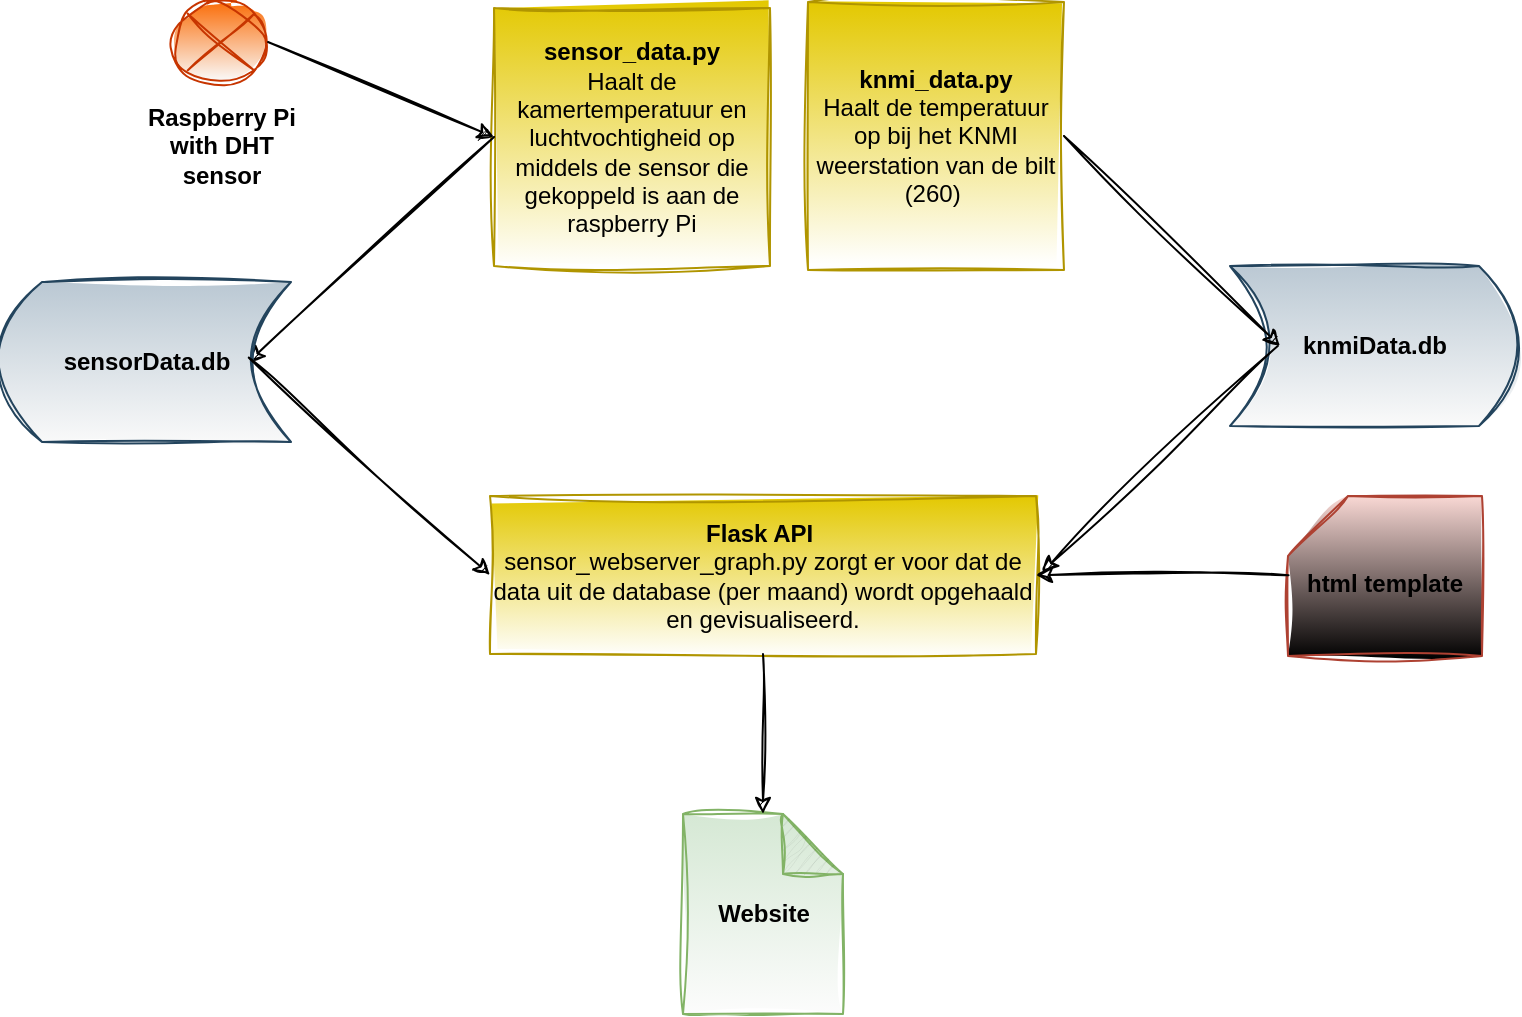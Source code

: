 <mxfile>
    <diagram id="djTwBXkwdc9C2080poBp" name="Page-1">
        <mxGraphModel dx="629" dy="478" grid="0" gridSize="10" guides="1" tooltips="1" connect="1" arrows="0" fold="1" page="1" pageScale="1" pageWidth="827" pageHeight="1169" background="none" math="0" shadow="0">
            <root>
                <mxCell id="0"/>
                <mxCell id="1" parent="0"/>
                <mxCell id="21" value="&lt;b&gt;sensor_data.py&lt;/b&gt;&lt;br&gt;Haalt de kamertemperatuur en luchtvochtigheid op middels de sensor die gekoppeld is aan de raspberry Pi" style="rounded=0;whiteSpace=wrap;html=1;sketch=1;hachureGap=4;jiggle=2;curveFitting=1;fontFamily=Helvetica;fontSize=12;fillColor=#e3c800;strokeColor=#B09500;fontColor=#000000;gradientColor=#FFFFFF;" parent="1" vertex="1">
                    <mxGeometry x="283" y="112" width="138" height="129" as="geometry"/>
                </mxCell>
                <mxCell id="22" value="" style="endArrow=classic;html=1;sketch=1;hachureGap=4;jiggle=2;curveFitting=1;fontFamily=Architects Daughter;fontSource=https%3A%2F%2Ffonts.googleapis.com%2Fcss%3Ffamily%3DArchitects%2BDaughter;fontSize=12;exitX=0;exitY=0.5;exitDx=0;exitDy=0;entryX=0.852;entryY=0.5;entryDx=0;entryDy=0;entryPerimeter=0;" parent="1" source="21" target="23" edge="1">
                    <mxGeometry width="50" height="50" relative="1" as="geometry">
                        <mxPoint x="353" y="347" as="sourcePoint"/>
                        <mxPoint x="182" y="289" as="targetPoint"/>
                    </mxGeometry>
                </mxCell>
                <mxCell id="23" value="sensorData.db" style="shape=dataStorage;whiteSpace=wrap;html=1;fixedSize=1;sketch=1;hachureGap=4;jiggle=2;curveFitting=1;fontFamily=Helvetica;fontSize=12;fillColor=#bac8d3;strokeColor=#23445d;fontStyle=1;gradientColor=#FAFAFA;" parent="1" vertex="1">
                    <mxGeometry x="37" y="249" width="144.5" height="80" as="geometry"/>
                </mxCell>
                <mxCell id="25" value="" style="shape=sumEllipse;perimeter=ellipsePerimeter;whiteSpace=wrap;html=1;backgroundOutline=1;sketch=1;hachureGap=4;jiggle=2;curveFitting=1;fontFamily=Helvetica;fontSize=12;fillColor=#fa6800;strokeColor=#C73500;fontColor=#000000;gradientColor=#FAFAFA;" parent="1" vertex="1">
                    <mxGeometry x="123" y="109" width="47" height="40" as="geometry"/>
                </mxCell>
                <mxCell id="26" value="Raspberry Pi with DHT sensor" style="text;html=1;strokeColor=none;fillColor=none;align=center;verticalAlign=middle;whiteSpace=wrap;rounded=0;sketch=1;hachureGap=4;jiggle=2;curveFitting=1;fontFamily=Helvetica;fontSize=12;fontStyle=1" parent="1" vertex="1">
                    <mxGeometry x="106.5" y="166" width="80" height="30" as="geometry"/>
                </mxCell>
                <mxCell id="27" value="" style="endArrow=classic;html=1;sketch=1;hachureGap=4;jiggle=2;curveFitting=1;fontFamily=Architects Daughter;fontSource=https%3A%2F%2Ffonts.googleapis.com%2Fcss%3Ffamily%3DArchitects%2BDaughter;fontSize=12;exitX=1;exitY=0.5;exitDx=0;exitDy=0;entryX=0;entryY=0.5;entryDx=0;entryDy=0;" parent="1" source="25" target="21" edge="1">
                    <mxGeometry width="50" height="50" relative="1" as="geometry">
                        <mxPoint x="318" y="335" as="sourcePoint"/>
                        <mxPoint x="278" y="190" as="targetPoint"/>
                    </mxGeometry>
                </mxCell>
                <mxCell id="28" value="" style="endArrow=classic;html=1;sketch=1;hachureGap=4;jiggle=2;curveFitting=1;fontFamily=Architects Daughter;fontSource=https%3A%2F%2Ffonts.googleapis.com%2Fcss%3Ffamily%3DArchitects%2BDaughter;fontSize=12;entryX=0;entryY=0.5;entryDx=0;entryDy=0;exitX=0.854;exitY=0.473;exitDx=0;exitDy=0;exitPerimeter=0;" parent="1" source="23" target="29" edge="1">
                    <mxGeometry width="50" height="50" relative="1" as="geometry">
                        <mxPoint x="318" y="335" as="sourcePoint"/>
                        <mxPoint x="279" y="343" as="targetPoint"/>
                    </mxGeometry>
                </mxCell>
                <mxCell id="29" value="&lt;b&gt;Flask API&amp;nbsp;&lt;/b&gt;&lt;br&gt;sensor_webserver_graph.py zorgt er voor dat de data uit de database (per maand) wordt opgehaald en gevisualiseerd." style="rounded=0;whiteSpace=wrap;html=1;sketch=1;hachureGap=4;jiggle=2;curveFitting=1;fontFamily=Helvetica;fontSize=12;fillColor=#e3c800;strokeColor=#B09500;fontColor=#000000;gradientColor=#ffffff;" parent="1" vertex="1">
                    <mxGeometry x="281" y="356" width="273" height="79" as="geometry"/>
                </mxCell>
                <mxCell id="30" value="Website" style="shape=note;whiteSpace=wrap;html=1;backgroundOutline=1;darkOpacity=0.05;sketch=1;hachureGap=4;jiggle=2;curveFitting=1;fontFamily=Helvetica;fontSize=12;fillColor=#d5e8d4;strokeColor=#82b366;fontStyle=1;gradientColor=#FCFCFC;" parent="1" vertex="1">
                    <mxGeometry x="377.5" y="515" width="80" height="100" as="geometry"/>
                </mxCell>
                <mxCell id="31" value="" style="endArrow=classic;html=1;sketch=1;hachureGap=4;jiggle=2;curveFitting=1;fontFamily=Architects Daughter;fontSource=https%3A%2F%2Ffonts.googleapis.com%2Fcss%3Ffamily%3DArchitects%2BDaughter;fontSize=12;exitX=0.5;exitY=1;exitDx=0;exitDy=0;entryX=0.5;entryY=0;entryDx=0;entryDy=0;entryPerimeter=0;" parent="1" source="29" target="30" edge="1">
                    <mxGeometry width="50" height="50" relative="1" as="geometry">
                        <mxPoint x="318" y="328" as="sourcePoint"/>
                        <mxPoint x="373" y="450" as="targetPoint"/>
                    </mxGeometry>
                </mxCell>
                <mxCell id="32" value="&lt;font style=&quot;font-size: 12px;&quot;&gt;html template&lt;/font&gt;" style="shape=card;whiteSpace=wrap;html=1;sketch=1;hachureGap=4;jiggle=2;curveFitting=1;fontFamily=Helvetica;fontSize=20;fillColor=#fad9d5;strokeColor=#ae4132;fontStyle=1;gradientDirection=south;gradientColor=default;" parent="1" vertex="1">
                    <mxGeometry x="680" y="356" width="97" height="80" as="geometry"/>
                </mxCell>
                <mxCell id="33" value="" style="endArrow=classic;html=1;sketch=1;hachureGap=4;jiggle=2;curveFitting=1;fontFamily=Architects Daughter;fontSource=https%3A%2F%2Ffonts.googleapis.com%2Fcss%3Ffamily%3DArchitects%2BDaughter;fontSize=12;exitX=0.003;exitY=0.495;exitDx=0;exitDy=0;exitPerimeter=0;entryX=1;entryY=0.5;entryDx=0;entryDy=0;" parent="1" source="32" target="29" edge="1">
                    <mxGeometry width="50" height="50" relative="1" as="geometry">
                        <mxPoint x="584" y="348" as="sourcePoint"/>
                        <mxPoint x="620" y="385" as="targetPoint"/>
                    </mxGeometry>
                </mxCell>
                <mxCell id="34" value="&lt;b&gt;knmi_data.py&lt;/b&gt;&lt;br&gt;Haalt de temperatuur op bij het KNMI weerstation van de bilt (260)&amp;nbsp;" style="rounded=0;whiteSpace=wrap;html=1;sketch=1;hachureGap=4;jiggle=2;curveFitting=1;fontFamily=Helvetica;fontSize=12;fillColor=#e3c800;strokeColor=#B09500;fontColor=#000000;gradientColor=#FFFFFF;" parent="1" vertex="1">
                    <mxGeometry x="440" y="109" width="128" height="134" as="geometry"/>
                </mxCell>
                <mxCell id="35" value="knmiData.db" style="shape=dataStorage;whiteSpace=wrap;html=1;fixedSize=1;sketch=1;hachureGap=4;jiggle=2;curveFitting=1;fontFamily=Helvetica;fontSize=12;fillColor=#bac8d3;strokeColor=#23445d;fontStyle=1;gradientColor=#FAFAFA;flipH=1;" parent="1" vertex="1">
                    <mxGeometry x="651" y="241" width="144.5" height="80" as="geometry"/>
                </mxCell>
                <mxCell id="36" value="" style="endArrow=classic;html=1;sketch=1;hachureGap=4;jiggle=2;curveFitting=1;fontFamily=Architects Daughter;fontSource=https%3A%2F%2Ffonts.googleapis.com%2Fcss%3Ffamily%3DArchitects%2BDaughter;fontSize=12;exitX=1;exitY=0.5;exitDx=0;exitDy=0;" parent="1" source="34" edge="1">
                    <mxGeometry width="50" height="50" relative="1" as="geometry">
                        <mxPoint x="350" y="186.5" as="sourcePoint"/>
                        <mxPoint x="676" y="281" as="targetPoint"/>
                    </mxGeometry>
                </mxCell>
                <mxCell id="37" value="" style="endArrow=classic;html=1;sketch=1;hachureGap=4;jiggle=2;curveFitting=1;fontFamily=Architects Daughter;fontSource=https%3A%2F%2Ffonts.googleapis.com%2Fcss%3Ffamily%3DArchitects%2BDaughter;fontSize=12;exitX=0.854;exitY=0.473;exitDx=0;exitDy=0;exitPerimeter=0;" parent="1" edge="1">
                    <mxGeometry width="50" height="50" relative="1" as="geometry">
                        <mxPoint x="674.903" y="281.0" as="sourcePoint"/>
                        <mxPoint x="557" y="394" as="targetPoint"/>
                    </mxGeometry>
                </mxCell>
            </root>
        </mxGraphModel>
    </diagram>
</mxfile>